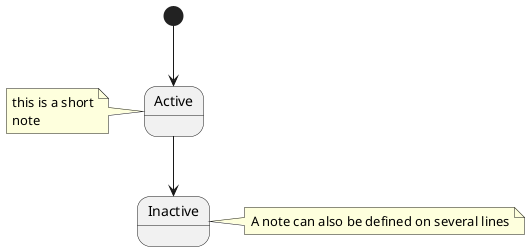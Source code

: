 @startuml

[*] --> Active
Active -->  Inactive

note left of Active : this is a short\nnote

note right of Inactive
A note can also be defined on several lines
end note

@enduml

